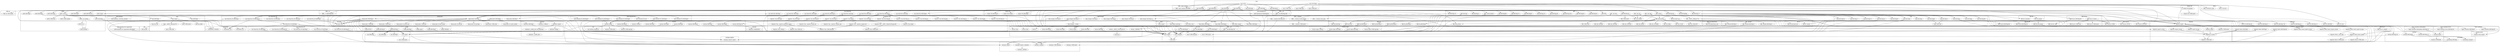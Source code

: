 digraph {
graph [overlap=false]
subgraph cluster_DBD___db {
	label="DBD::_::db";
	"DBD::_::db::BEGIN@1534";
}
subgraph cluster_JSON_Backend_PP {
	label="JSON::Backend::PP";
	"JSON::Backend::PP::BEGIN@403";
}
subgraph cluster_common_sense {
	label="common::sense";
	"common::sense::import";
}
subgraph cluster_Exporter_Tiny {
	label="Exporter::Tiny";
	"Exporter::Tiny::BEGIN@170";
	"Exporter::Tiny::BEGIN@253";
	"Exporter::Tiny::_exporter_expand_sub";
	"Exporter::Tiny::CORE:qr";
	"Exporter::Tiny::BEGIN@283";
	"Exporter::Tiny::BEGIN@5.1";
	"Exporter::Tiny::mkopt";
	"Exporter::Tiny::BEGIN@5";
	"Exporter::Tiny::BEGIN@4";
	"Exporter::Tiny::CORE:sort";
	"Exporter::Tiny::BEGIN@297";
	"Exporter::Tiny::_exporter_permitted_regexp";
	"Exporter::Tiny::BEGIN@189";
	"Exporter::Tiny::BEGIN@48";
	"Exporter::Tiny::BEGIN@143";
	"Exporter::Tiny::CORE:match";
	"Exporter::Tiny::import";
	"Exporter::Tiny::_exporter_install_sub";
	"Exporter::Tiny::BEGIN@206";
	"Exporter::Tiny::_exporter_validate_opts";
	"Exporter::Tiny::CORE:regcomp";
	"Exporter::Tiny::BEGIN@3";
	"Exporter::Tiny::__ANON__[Exporter/Tiny.pm:38]";
}
subgraph cluster_Exporter_Heavy {
	label="Exporter::Heavy";
	"Exporter::Heavy::CORE:match";
	"Exporter::Heavy::heavy_export";
	"Exporter::Heavy::heavy_export_ok_tags";
	"Exporter::Heavy::CORE:subst";
	"Exporter::Heavy::BEGIN@188";
	"Exporter::Heavy::_push_tags";
	"Exporter::Heavy::heavy_require_version";
	"Exporter::Heavy::BEGIN@3";
	"Exporter::Heavy::BEGIN@4";
	"Exporter::Heavy::heavy_export_to_level";
}
subgraph cluster_strict {
	label="strict";
	"strict::CORE:match";
	"strict::import";
	"strict::bits";
	"strict::CORE:regcomp";
	"strict::unimport";
}
subgraph cluster_Data_Dumper {
	label="Data::Dumper";
	"Data::Dumper::BEGIN@12";
	"Data::Dumper::BEGIN@22";
	"Data::Dumper::BEGIN@18";
	"Data::Dumper::BEGIN@731";
	"Data::Dumper::BEGIN@24";
	"Data::Dumper::BEGIN@272";
	"Data::Dumper::_vstring";
}
subgraph cluster_DBD_Pg_st {
	label="DBD::Pg::st";
	"DBD::Pg::st::_prepare";
}
subgraph cluster_Scalar_Util {
	label="Scalar::Util";
	"Scalar::Util::BEGIN@9";
	"Scalar::Util::weaken";
	"Scalar::Util::BEGIN@10";
}
subgraph cluster_JSON {
	label="JSON";
	"JSON::is_xs";
	"JSON::BEGIN@5";
	"JSON::BEGIN@319";
	"JSON::backend";
	"JSON::_load_xs";
	"JSON::CORE:close";
	"JSON::BEGIN@9";
	"JSON::BEGIN@6";
	"JSON::import";
	"JSON::CORE:readline";
	"JSON::BEGIN@2";
	"JSON::BEGIN@4";
	"JSON::_set_module";
}
subgraph cluster_version {
	label="version";
	"version::(\"\"";
	"version::(cmp";
	"version::BEGIN@4";
	"version::(bool";
	"version::BEGIN@7";
	"version::BEGIN@20";
	"version::import";
	"version::_VERSION";
	"version::qv";
	"version::BEGIN@5";
	"version::__ANON__[version.pm:52]";
}
subgraph cluster_Types_Serialiser_BooleanBase {
	label="Types::Serialiser::BooleanBase";
	"Types::Serialiser::BooleanBase::BEGIN@116";
}
subgraph cluster_Config {
	label="Config";
	"Config::BEGIN@47";
	"Config::FETCH";
	"Config::TIEHASH";
	"Config::BEGIN@11";
	"Config::BEGIN@10";
	"Config::BEGIN@9";
	"Config::import";
}
subgraph cluster_DBI_var {
	label="DBI::var";
	"DBI::var::TIESCALAR";
}
subgraph cluster_DBI {
	label="DBI";
	"DBI::SQL_DOUBLE";
	"DBI::_install_method";
	"DBI::SQL_BIGINT";
	"DBI::SQL_NUMERIC";
	"DBI::BEGIN@710";
	"DBI::BEGIN@857";
	"DBI::BEGIN@290";
	"DBI::BEGIN@177";
	"DBI::END";
	"DBI::disconnect_all";
	"DBI::BEGIN@1054";
	"DBI::BEGIN@181";
	"DBI::install_driver";
	"DBI::BEGIN@179";
	"DBI::BEGIN@178";
	"DBI::BEGIN@553";
	"DBI::_new_drh";
	"DBI::BEGIN@888";
	"DBI::SQL_REAL";
	"DBI::_new_dbh";
	"DBI::_new_handle";
	"DBI::SQL_FLOAT";
	"DBI::bootstrap";
	"DBI::SQL_SMALLINT";
	"DBI::_new_sth";
	"DBI::__ANON__[DBI.pm:751]";
	"DBI::BEGIN@823";
	"DBI::BEGIN@294";
	"DBI::CORE:subst";
	"DBI::connect";
	"DBI::BEGIN@13";
	"DBI::SQL_DECIMAL";
	"DBI::BEGIN@985";
	"DBI::SQL_INTEGER";
	"DBI::CORE:match";
	"DBI::setup_driver";
}
subgraph cluster_DBI_db {
	label="DBI::db";
	"DBI::db::prepare";
	"DBI::db::connected";
}
subgraph cluster_DBD___dr {
	label="DBD::_::dr";
	"DBD::_::dr::BEGIN@1469";
}
subgraph cluster_DynaLoader {
	label="DynaLoader";
	"DynaLoader::BEGIN@21";
	"DynaLoader::dl_find_symbol";
	"DynaLoader::dl_load_file";
	"DynaLoader::dl_load_flags";
	"DynaLoader::CORE:subst";
	"DynaLoader::dl_undef_symbols";
	"DynaLoader::bootstrap";
	"DynaLoader::BEGIN@92";
	"DynaLoader::CORE:ftfile";
	"DynaLoader::CORE:ftsize";
	"DynaLoader::BEGIN@17";
	"DynaLoader::dl_install_xsub";
	"DynaLoader::CORE:ftdir";
}
subgraph cluster_List_MoreUtils_PP {
	label="List::MoreUtils::PP";
	"List::MoreUtils::PP::BEGIN@5";
	"List::MoreUtils::PP::BEGIN@3";
	"List::MoreUtils::PP::BEGIN@4";
	"List::MoreUtils::PP::BEGIN@327";
	"List::MoreUtils::PP::BEGIN@334";
}
subgraph cluster_Carp {
	label="Carp";
	"Carp::BEGIN@568";
	"Carp::BEGIN@555";
	"Carp::BEGIN@575";
	"Carp::BEGIN@73";
	"Carp::_fetch_sub";
	"Carp::BEGIN@131";
	"Carp::BEGIN@3";
	"Carp::BEGIN@5";
	"Carp::BEGIN@49";
	"Carp::BEGIN@61";
	"Carp::BEGIN@4";
	"Carp::BEGIN@171";
	"Carp::BEGIN@6";
}
subgraph cluster_utf8 {
	label="utf8";
	"utf8::encode";
}
subgraph cluster_DBD_Pg_db {
	label="DBD::Pg::db";
	"DBD::Pg::db::prepare";
	"DBD::Pg::db::BEGIN@260";
	"DBD::Pg::db::BEGIN@258";
	"DBD::Pg::db::_login";
}
subgraph cluster_Getopt_Std {
	label="Getopt::Std";
	"Getopt::Std::getopts";
	"Getopt::Std::CORE:match";
}
subgraph cluster_warnings {
	label="warnings";
	"warnings::unimport";
	"warnings::CORE:match";
	"warnings::register_categories";
	"warnings::import";
	"warnings::_mkMask";
	"warnings::CORE:regcomp";
}
subgraph cluster_vars {
	label="vars";
	"vars::BEGIN@3";
	"vars::BEGIN@7";
	"vars::import";
	"vars::BEGIN@8";
	"vars::CORE:match";
}
subgraph cluster_bytes {
	label="bytes";
	"bytes::import";
}
subgraph cluster_DBD_Pg_DefaultValue {
	label="DBD::Pg::DefaultValue";
	"DBD::Pg::DefaultValue::new";
}
subgraph cluster_Types_Serialiser {
	label="Types::Serialiser";
	"Types::Serialiser::BEGIN@102";
	"Types::Serialiser::BEGIN@20";
}
subgraph cluster_warnings_register {
	label="warnings::register";
	"warnings::register::import";
}
subgraph cluster_JSON_Backend_XS {
	label="JSON::Backend::XS";
	"JSON::Backend::XS::BEGIN@18";
	"JSON::Backend::XS::BEGIN@11";
	"JSON::Backend::XS::init";
	"JSON::Backend::XS::BEGIN@9";
	"JSON::Backend::XS::BEGIN@42";
	"JSON::Backend::XS::BEGIN@29";
}
subgraph cluster_base {
	label="base";
	"base::CORE:match";
	"base::has_fields";
	"base::BEGIN@3";
	"base::CORE:subst";
	"base::import";
	"base::has_attr";
	"base::BEGIN@4";
	"base::__ANON__[base.pm:70]";
}
subgraph cluster_DBD__mem_common {
	label="DBD::_mem::common";
	"DBD::_mem::common::DESTROY";
}
subgraph cluster_JSON_XS {
	label="JSON::XS";
	"JSON::XS::BEGIN@112";
	"JSON::XS::DESTROY";
	"JSON::XS::BEGIN@1736";
	"JSON::XS::BEGIN@111";
	"JSON::XS::BEGIN@114";
	"JSON::XS::BEGIN@104";
	"JSON::XS::new";
}
subgraph cluster_DBI_common {
	label="DBI::common";
	"DBI::common::DESTROY";
	"DBI::common::STORE";
	"DBI::common::FETCH";
}
subgraph cluster_DBD_Pg {
	label="DBD::Pg";
	"DBD::Pg::BEGIN@23";
	"DBD::Pg::BEGIN@21";
	"DBD::Pg::driver";
	"DBD::Pg::bootstrap";
	"DBD::Pg::BEGIN@22";
	"DBD::Pg::BEGIN@19";
	"DBD::Pg::BEGIN@24";
}
subgraph cluster_overload {
	label="overload";
	"overload::BEGIN@114";
	"overload::import";
	"overload::OVERLOAD";
	"overload::BEGIN@83";
	"overload::BEGIN@144";
}
subgraph cluster_XSLoader {
	label="XSLoader";
	"XSLoader::load";
}
subgraph cluster_List_Util {
	label="List::Util";
	"List::Util::BEGIN@31";
	"List::Util::BEGIN@9";
	"List::Util::BEGIN@10";
}
subgraph cluster_DBD___st {
	label="DBD::_::st";
	"DBD::_::st::BEGIN@1856";
}
subgraph cluster_DBI_st {
	label="DBI::st";
	"DBI::st::execute";
	"DBI::st::fetchrow_array";
}
subgraph cluster_DBI_dr {
	label="DBI::dr";
	"DBI::dr::connect";
	"DBI::dr::disconnect_all";
}
subgraph cluster_overloading {
	label="overloading";
	"overloading::BEGIN@2";
	"overloading::unimport";
}
subgraph cluster_JSON_Boolean {
	label="JSON::Boolean";
	"JSON::Boolean::_overrride_overload";
}
subgraph cluster_version_regex {
	label="version::regex";
	"version::regex::BEGIN@3";
	"version::regex::CORE:qr";
	"version::regex::CORE:regcomp";
	"version::regex::BEGIN@5";
}
subgraph cluster_main {
	label="main";
	"main::BEGIN@6";
	"main::BEGIN@7";
	"main::BEGIN@9";
	"main::CORE:open";
	"main::CORE:print";
	"main::BEGIN@5";
	"main::NULL";
	"main::CORE:close";
	"main::RUNTIME";
	"main::BEGIN@8";
	"main::BEGIN@11";
	"main::BEGIN@10";
}
subgraph cluster_DBI__firesafe {
	label="DBI::_firesafe";
	"DBI::_firesafe::BEGIN@13";
	"DBI::_firesafe::BEGIN@14";
	"DBI::_firesafe::BEGIN@12";
}
subgraph cluster_Exporter {
	label="Exporter";
	"Exporter::export_to_level";
	"Exporter::require_version";
	"Exporter::export";
	"Exporter::as_heavy";
	"Exporter::CORE:match";
	"Exporter::import";
	"Exporter::export_ok_tags";
	"Exporter::CORE:subst";
}
subgraph cluster_Internals {
	label="Internals";
	"Internals::SvREADONLY";
}
subgraph cluster_List_MoreUtils_XS {
	label="List::MoreUtils::XS";
	"List::MoreUtils::XS::BEGIN@1";
	"List::MoreUtils::XS::BEGIN@10";
	"List::MoreUtils::XS::BEGIN@5";
	"List::MoreUtils::XS::BEGIN@3";
	"List::MoreUtils::XS::BEGIN@4";
	"List::MoreUtils::XS::BEGIN@7";
}
subgraph cluster_DBD___common {
	label="DBD::_::common";
	"DBD::_::common::install_method";
	"DBD::_::common::CORE:match";
	"DBD::_::common::trace_msg";
	"DBD::_::common::BEGIN@1369";
}
subgraph cluster_mro {
	label="mro";
	"mro::method_changed_in";
}
subgraph cluster_DBD_Pg_dr {
	label="DBD::Pg::dr";
	"DBD::Pg::dr::CORE:subst";
	"DBD::Pg::dr::CORE:match";
	"DBD::Pg::dr::connect";
	"DBD::Pg::dr::BEGIN@180";
}
subgraph cluster_List_MoreUtils {
	label="List::MoreUtils";
	"List::MoreUtils::BEGIN@7";
	"List::MoreUtils::BEGIN@4";
	"List::MoreUtils::BEGIN@13";
	"List::MoreUtils::BEGIN@5";
	"List::MoreUtils::BEGIN@3";
	"List::MoreUtils::bootstrap";
	"List::MoreUtils::BEGIN@93";
	"List::MoreUtils::BEGIN@12";
	"List::MoreUtils::BEGIN@8";
}
subgraph cluster_attributes {
	label="attributes";
	"attributes::BEGIN@9";
	"attributes::import";
	"attributes::_modify_attrs";
	"attributes::_modify_attrs_and_deprecate";
	"attributes::reftype";
	"attributes::CORE:qr";
}
subgraph cluster_UNIVERSAL {
	label="UNIVERSAL";
	"UNIVERSAL::VERSION";
	"UNIVERSAL::isa";
	"UNIVERSAL::can";
}
subgraph cluster_Time_HiRes {
	label="Time::HiRes";
	"Time::HiRes::import";
	"Time::HiRes::BEGIN@43";
	"Time::HiRes::time";
	"Time::HiRes::BEGIN@4";
	"Time::HiRes::bootstrap";
	"Time::HiRes::BEGIN@3";
}
subgraph cluster_JSON_Backend_XS_Supportable {
	label="JSON::Backend::XS::Supportable";
	"JSON::Backend::XS::Supportable::BEGIN@99";
}
subgraph cluster_constant {
	label="constant";
	"constant::CORE:qr";
	"constant::BEGIN@24";
	"constant::BEGIN@64";
	"constant::BEGIN@126";
	"constant::BEGIN@39";
	"constant::CORE:match";
	"constant::import";
	"constant::BEGIN@3";
	"constant::BEGIN@4";
	"constant::BEGIN@6";
	"constant::CORE:regcomp";
	"constant::BEGIN@2";
}
subgraph cluster_Types_Serialiser_Error {
	label="Types::Serialiser::Error";
	"Types::Serialiser::Error::BEGIN@145";
}
"main::BEGIN@9" -> "Time::HiRes::BEGIN@3";
"List::MoreUtils::BEGIN@12" -> "Exporter::Tiny::BEGIN@3";
"DBD::Pg::BEGIN@19" -> "version::BEGIN@5";
"main::BEGIN@5" -> "DBD::_::st::BEGIN@1856";
"DBI::install_driver" -> "DBD::Pg::dr::BEGIN@180";
"DBI::install_driver" -> "DBI::CORE:subst";
"DBI::connect" -> "DBI::CORE:subst";
"Exporter::Tiny::_exporter_expand_sub" -> "UNIVERSAL::can";
"attributes::import" -> "UNIVERSAL::can";
"main::BEGIN@11" -> "UNIVERSAL::can";
"List::MoreUtils::XS::BEGIN@10" -> "UNIVERSAL::can";
"Config::BEGIN@11" -> "vars::BEGIN@8";
"List::MoreUtils::BEGIN@13" -> "List::MoreUtils::XS::BEGIN@10";
"DynaLoader::BEGIN@21" -> "Config::BEGIN@10";
"main::BEGIN@7" -> "Data::Dumper::BEGIN@272";
"DBD::Pg::BEGIN@19" -> "version::regex::CORE:qr";
"main::BEGIN@8" -> "JSON::BEGIN@4";
"DBD::Pg::driver" -> "DBI::_new_drh";
"Exporter::import" -> "Exporter::CORE:match";
"base::__ANON__[base.pm:70]" -> "base::CORE:subst";
"strict::import" -> "strict::bits";
"strict::unimport" -> "strict::bits";
"Data::Dumper::BEGIN@272" -> "constant::BEGIN@3";
"DBI::install_driver" -> "DBI::SQL_FLOAT";
"main::BEGIN@5" -> "DBI::BEGIN@179";
"List::MoreUtils::BEGIN@12" -> "Exporter::Tiny::BEGIN@206";
"main::BEGIN@5" -> "DBI::BEGIN@181";
"DynaLoader::BEGIN@21" -> "version::(cmp";
"Carp::BEGIN@4" -> "strict::CORE:regcomp";
"List::MoreUtils::XS::BEGIN@1" -> "List::MoreUtils::PP::BEGIN@327";
"List::MoreUtils::BEGIN@12" -> "Exporter::Tiny::BEGIN@143";
"main::RUNTIME" -> "DBI::st::execute";
"DBD::Pg::BEGIN@24" -> "vars::import";
"version::BEGIN@7" -> "vars::import";
"version::regex::BEGIN@5" -> "vars::import";
"Config::BEGIN@11" -> "vars::import";
"constant::BEGIN@6" -> "vars::import";
"List::MoreUtils::XS::BEGIN@7" -> "vars::import";
"List::MoreUtils::PP::BEGIN@327" -> "vars::import";
"base::BEGIN@4" -> "vars::import";
"Exporter::Heavy::heavy_export_ok_tags" -> "Exporter::Heavy::_push_tags";
"Exporter::Tiny::import" -> "Exporter::Tiny::mkopt";
"main::RUNTIME" -> "DBI::END";
"main::BEGIN@5" -> "DBI::BEGIN@177";
"JSON::BEGIN@2" -> "JSON::XS::BEGIN@114";
"main::BEGIN@7" -> "Data::Dumper::BEGIN@18";
"Data::Dumper::BEGIN@272" -> "constant::BEGIN@2";
"main::BEGIN@7" -> "Data::Dumper::BEGIN@731";
"main::BEGIN@11" -> "List::MoreUtils::BEGIN@8";
"DBD::_::common::install_method" -> "DBI::_install_method";
"main::BEGIN@5" -> "DBI::_install_method";
"JSON::_load_xs" -> "JSON::CORE:readline";
"main::BEGIN@5" -> "DBD::_::common::BEGIN@1369";
"Exporter::Heavy::heavy_require_version" -> "version::_VERSION";
"DBI::BEGIN@177" -> "Carp::BEGIN@61";
"DBI::install_driver" -> "DBI::SQL_DECIMAL";
"Data::Dumper::BEGIN@731" -> "bytes::import";
"constant::import" -> "constant::CORE:match";
"JSON::BEGIN@2" -> "JSON::XS::BEGIN@104";
"DBI::BEGIN@177" -> "Carp::BEGIN@5";
"Exporter::Heavy::heavy_export_to_level" -> "Exporter::export";
"Exporter::import" -> "Exporter::export";
"main::BEGIN@5" -> "DBI::BEGIN@553";
"constant::import" -> "constant::CORE:regcomp";
"attributes::_modify_attrs_and_deprecate" -> "attributes::_modify_attrs";
"DBD::Pg::db::prepare" -> "DBI::_new_sth";
"DynaLoader::bootstrap" -> "DBD::Pg::bootstrap";
"Exporter::as_heavy" -> "Exporter::Heavy::BEGIN@4";
"main::BEGIN@9" -> "Time::HiRes::BEGIN@43";
"main::BEGIN@7" -> "overload::BEGIN@144";
"DBI::install_driver" -> "DBD::Pg::BEGIN@23";
"DynaLoader::bootstrap" -> "DynaLoader::CORE:ftdir";
"main::RUNTIME" -> "main::CORE:close";
"JSON::BEGIN@2" -> "JSON::XS::BEGIN@112";
"Exporter::as_heavy" -> "Exporter::Heavy::BEGIN@188";
"main::BEGIN@5" -> "DBI::BEGIN@1054";
"List::MoreUtils::BEGIN@13" -> "List::MoreUtils::XS::BEGIN@5";
"List::MoreUtils::BEGIN@12" -> "Exporter::Tiny::BEGIN@48";
"DynaLoader::BEGIN@21" -> "Config::BEGIN@47";
"main::RUNTIME" -> "JSON::XS::new";
"DBI::BEGIN@178" -> "DynaLoader::BEGIN@21";
"DBI::BEGIN@177" -> "Carp::BEGIN@6";
"DBD::Pg::dr::connect" -> "DBD::Pg::dr::CORE:match";
"DBI::install_driver" -> "DBD::Pg::db::BEGIN@258";
"Data::Dumper::BEGIN@272" -> "Data::Dumper::_vstring";
"JSON::_set_module" -> "JSON::is_xs";
"main::BEGIN@7" -> "overload::BEGIN@114";
"JSON::XS::BEGIN@114" -> "Types::Serialiser::BooleanBase::BEGIN@116";
"Exporter::Tiny::import" -> "Exporter::Tiny::_exporter_expand_sub";
"warnings::register_categories" -> "warnings::_mkMask";
"DBI::install_driver" -> "DBI::SQL_BIGINT";
"main::RUNTIME" -> "main::CORE:print";
"attributes::import" -> "attributes::_modify_attrs_and_deprecate";
"JSON::_load_xs" -> "JSON::BEGIN@2";
"DBI::BEGIN@177" -> "Carp::BEGIN@49";
"DBI::install_driver" -> "Exporter::require_version";
"JSON::_load_xs" -> "JSON::Backend::XS::init";
"DBI::BEGIN@177" -> "Carp::BEGIN@3";
"main::BEGIN@5" -> "DBD::_::db::BEGIN@1534";
"Exporter::Tiny::_exporter_permitted_regexp" -> "Exporter::Tiny::CORE:sort";
"main::NULL" -> "DBD::_mem::common::DESTROY";
"main::RUNTIME" -> "DBD::_mem::common::DESTROY";
"List::MoreUtils::BEGIN@12" -> "Exporter::Tiny::BEGIN@297";
"main::BEGIN@5" -> "Scalar::Util::BEGIN@9";
"overload::BEGIN@144" -> "warnings::register::import";
"vars::BEGIN@7" -> "warnings::register::import";
"constant::BEGIN@4" -> "warnings::register::import";
"DBI::install_driver" -> "DBD::Pg::BEGIN@21";
"JSON::XS::BEGIN@104" -> "common::sense::import";
"Types::Serialiser::BEGIN@20" -> "common::sense::import";
"List::MoreUtils::BEGIN@12" -> "Exporter::Tiny::BEGIN@253";
"DynaLoader::bootstrap" -> "DBI::bootstrap";
"main::BEGIN@8" -> "JSON::BEGIN@9";
"Data::Dumper::BEGIN@272" -> "constant::BEGIN@39";
"DBD::Pg::BEGIN@19" -> "version::BEGIN@20";
"List::MoreUtils::XS::BEGIN@10" -> "List::MoreUtils::XS::BEGIN@1";
"DBI::BEGIN@177" -> "Carp::BEGIN@131";
"DBI::END" -> "DBD::_::common::trace_msg";
"DBI::dr::connect" -> "DBD::Pg::dr::connect";
"Exporter::as_heavy" -> "Exporter::CORE:subst";
"Exporter::import" -> "Exporter::CORE:subst";
"main::RUNTIME" -> "Getopt::Std::getopts";
"Types::Serialiser::Error::BEGIN@145" -> "overload::import";
"Types::Serialiser::BooleanBase::BEGIN@116" -> "overload::import";
"main::BEGIN@5" -> "List::Util::BEGIN@31";
"DBD::Pg::BEGIN@19" -> "version::import";
"overload::BEGIN@83" -> "overloading::BEGIN@2";
"JSON::BEGIN@6" -> "base::import";
"JSON::_load_xs" -> "JSON::_set_module";
"DBD::Pg::BEGIN@19" -> "version::BEGIN@7";
"Getopt::Std::getopts" -> "Getopt::Std::CORE:match";
"DynaLoader::bootstrap" -> "DynaLoader::dl_install_xsub";
"Carp::BEGIN@5" -> "warnings::import";
"overloading::BEGIN@2" -> "warnings::import";
"Scalar::Util::BEGIN@10" -> "warnings::import";
"List::MoreUtils::BEGIN@5" -> "warnings::import";
"List::MoreUtils::XS::BEGIN@5" -> "warnings::import";
"Exporter::Tiny::BEGIN@5" -> "warnings::import";
"DBI::_firesafe::BEGIN@13" -> "warnings::import";
"Config::BEGIN@10" -> "warnings::import";
"List::MoreUtils::PP::BEGIN@5" -> "warnings::import";
"List::Util::BEGIN@10" -> "warnings::import";
"Exporter::Tiny::import" -> "Exporter::Tiny::__ANON__[Exporter/Tiny.pm:38]";
"DynaLoader::bootstrap" -> "DynaLoader::CORE:ftfile";
"main::BEGIN@11" -> "Exporter::Tiny::import";
"DBI::install_driver" -> "DBI::setup_driver";
"main::BEGIN@5" -> "DBI::setup_driver";
"JSON::_set_module" -> "JSON::backend";
"JSON::is_xs" -> "JSON::backend";
"DBI::install_driver" -> "DBD::Pg::BEGIN@19";
"main::RUNTIME" -> "main::CORE:open";
"DynaLoader::bootstrap" -> "DynaLoader::CORE:ftsize";
"main::BEGIN@5" -> "Scalar::Util::weaken";
"JSON::_load_xs" -> "JSON::Backend::XS::Supportable::BEGIN@99";
"DBI::BEGIN@177" -> "Carp::BEGIN@73";
"main::BEGIN@5" -> "DBI::BEGIN@294";
"main::BEGIN@5" -> "List::Util::BEGIN@10";
"DBI::install_driver" -> "DBD::Pg::DefaultValue::new";
"constant::import" -> "Internals::SvREADONLY";
"constant::BEGIN@24" -> "Internals::SvREADONLY";
"DBI::_new_dbh" -> "DBI::_new_handle";
"DBI::_new_sth" -> "DBI::_new_handle";
"DBI::_new_drh" -> "DBI::_new_handle";
"List::MoreUtils::BEGIN@13" -> "List::MoreUtils::XS::BEGIN@3";
"JSON::_load_xs" -> "JSON::Backend::XS::BEGIN@9";
"main::BEGIN@11" -> "List::MoreUtils::BEGIN@12";
"DBD::Pg::driver" -> "version::(\"\"";
"DynaLoader::bootstrap" -> "DynaLoader::dl_undef_symbols";
"main::BEGIN@8" -> "JSON::BEGIN@319";
"DBI::BEGIN@177" -> "Carp::BEGIN@555";
"List::MoreUtils::XS::BEGIN@1" -> "List::MoreUtils::PP::BEGIN@334";
"Exporter::Tiny::BEGIN@283" -> "warnings::unimport";
"Exporter::Heavy::BEGIN@188" -> "warnings::unimport";
"Carp::BEGIN@568" -> "warnings::unimport";
"Exporter::Tiny::BEGIN@5.1" -> "warnings::unimport";
"Carp::BEGIN@6" -> "warnings::unimport";
"List::MoreUtils::BEGIN@12" -> "Exporter::Tiny::BEGIN@4";
"base::import" -> "base::CORE:match";
"List::MoreUtils::XS::BEGIN@10" -> "List::MoreUtils::BEGIN@7";
"overload::import" -> "overload::OVERLOAD";
"Carp::BEGIN@5" -> "warnings::CORE:match";
"main::BEGIN@7" -> "Data::Dumper::BEGIN@24";
"DBI::install_driver" -> "DynaLoader::bootstrap";
"main::BEGIN@9" -> "DynaLoader::bootstrap";
"List::MoreUtils::XS::BEGIN@10" -> "DynaLoader::bootstrap";
"DBI::BEGIN@181" -> "DynaLoader::bootstrap";
"main::BEGIN@11" -> "List::MoreUtils::BEGIN@93";
"Exporter::as_heavy" -> "Exporter::Heavy::BEGIN@3";
"JSON::XS::BEGIN@114" -> "Types::Serialiser::Error::BEGIN@145";
"DynaLoader::BEGIN@21" -> "Config::BEGIN@11";
"DBD::Pg::BEGIN@19" -> "version::BEGIN@4";
"Data::Dumper::BEGIN@272" -> "constant::BEGIN@64";
"main::BEGIN@5" -> "DBI::BEGIN@13";
"main::RUNTIME" -> "DBI::connect";
"Carp::BEGIN@4" -> "strict::CORE:match";
"DBI::install_driver" -> "DBI::SQL_INTEGER";
"DBI::install_driver" -> "DBI::_firesafe::BEGIN@14";
"main::BEGIN@8" -> "JSON::_load_xs";
"DynaLoader::BEGIN@21" -> "version::(bool";
"DBI::install_driver" -> "DBI::SQL_REAL";
"JSON::BEGIN@2" -> "JSON::XS::BEGIN@1736";
"base::__ANON__[base.pm:70]" -> "utf8::encode";
"DBI::install_driver" -> "version::__ANON__[version.pm:52]";
"DynaLoader::BEGIN@21" -> "Config::BEGIN@9";
"main::NULL" -> "main::BEGIN@8";
"DBI::connect" -> "DBI::__ANON__[DBI.pm:751]";
"main::BEGIN@5" -> "DBI::BEGIN@823";
"main::NULL" -> "main::BEGIN@6";
"Data::Dumper::BEGIN@22" -> "Exporter::import";
"main::BEGIN@7" -> "Exporter::import";
"Getopt::Std::getopts" -> "Exporter::import";
"JSON::XS::BEGIN@111" -> "Exporter::import";
"DBD::Pg::db::BEGIN@258" -> "Exporter::import";
"main::BEGIN@5" -> "Exporter::import";
"main::BEGIN@10" -> "Exporter::import";
"DBI::__ANON__[DBI.pm:751]" -> "DBI::dr::connect";
"JSON::BEGIN@6" -> "base::BEGIN@4";
"DBI::connect" -> "DBI::install_driver";
"DBI::install_driver" -> "DBD::Pg::driver";
"Exporter::Heavy::heavy_export" -> "Exporter::Heavy::CORE:subst";
"main::BEGIN@7" -> "overload::BEGIN@83";
"DBD::Pg::dr::connect" -> "DBD::Pg::db::_login";
"List::MoreUtils::BEGIN@13" -> "List::MoreUtils::XS::BEGIN@7";
"DBD::_::common::install_method" -> "DBD::_::common::CORE:match";
"Exporter::Tiny::__ANON__[Exporter/Tiny.pm:38]" -> "Exporter::Tiny::CORE:match";
"Exporter::Tiny::_exporter_expand_sub" -> "Exporter::Tiny::CORE:match";
"main::BEGIN@5" -> "DBI::BEGIN@178";
"main::NULL" -> "main::BEGIN@9";
"DBI::disconnect_all" -> "DBI::dr::disconnect_all";
"JSON::BEGIN@2" -> "JSON::XS::BEGIN@111";
"main::BEGIN@11" -> "List::MoreUtils::BEGIN@13";
"base::import" -> "base::has_attr";
"DBD::Pg::db::prepare" -> "DBD::Pg::st::_prepare";
"main::BEGIN@8" -> "JSON::BEGIN@5";
"main::RUNTIME" -> "DBI::common::DESTROY";
"main::NULL" -> "DBI::common::DESTROY";
"DBD::Pg::BEGIN@19" -> "version::regex::BEGIN@5";
"main::BEGIN@5" -> "DBI::BEGIN@857";
"main::RUNTIME" -> "DBI::st::fetchrow_array";
"main::BEGIN@5" -> "DBI::BEGIN@710";
"DBI::install_driver" -> "DBI::SQL_NUMERIC";
"DBD::Pg::driver" -> "DBD::_::common::install_method";
"Exporter::Heavy::heavy_export" -> "Exporter::Heavy::CORE:match";
"Exporter::Tiny::_exporter_permitted_regexp" -> "Exporter::Tiny::CORE:regcomp";
"Exporter::Tiny::_exporter_expand_sub" -> "Exporter::Tiny::CORE:regcomp";
"main::BEGIN@5" -> "Scalar::Util::BEGIN@10";
"main::BEGIN@11" -> "List::MoreUtils::BEGIN@5";
"Exporter::Tiny::import" -> "Exporter::Tiny::_exporter_install_sub";
"List::MoreUtils::XS::BEGIN@1" -> "List::MoreUtils::PP::BEGIN@5";
"Carp::BEGIN@73" -> "Carp::_fetch_sub";
"Carp::BEGIN@61" -> "Carp::_fetch_sub";
"overload::BEGIN@83" -> "overloading::unimport";
"overload::BEGIN@114" -> "overloading::unimport";
"DBI::BEGIN@181" -> "DBI::CORE:match";
"DBI::db::prepare" -> "DBD::Pg::db::prepare";
"DynaLoader::bootstrap" -> "List::MoreUtils::bootstrap";
"DynaLoader::bootstrap" -> "DynaLoader::dl_load_flags";
"main::BEGIN@5" -> "UNIVERSAL::VERSION";
"JSON::_set_module" -> "UNIVERSAL::VERSION";
"JSON::BEGIN@2" -> "UNIVERSAL::VERSION";
"DynaLoader::BEGIN@21" -> "Config::import";
"base::import" -> "base::__ANON__[base.pm:70]";
"main::BEGIN@11" -> "List::MoreUtils::BEGIN@3";
"List::MoreUtils::BEGIN@12" -> "Exporter::Tiny::BEGIN@283";
"main::NULL" -> "main::BEGIN@11";
"main::BEGIN@5" -> "List::Util::BEGIN@9";
"main::BEGIN@11" -> "List::MoreUtils::BEGIN@4";
"DBI::BEGIN@177" -> "Carp::BEGIN@171";
"DynaLoader::BEGIN@92" -> "attributes::BEGIN@9";
"main::BEGIN@7" -> "Data::Dumper::BEGIN@22";
"main::BEGIN@7" -> "Data::Dumper::BEGIN@12";
"DBD::Pg::BEGIN@19" -> "version::regex::BEGIN@3";
"DBI::BEGIN@181" -> "Exporter::Heavy::heavy_export_ok_tags";
"DBI::install_driver" -> "Exporter::Heavy::heavy_export_ok_tags";
"Config::BEGIN@11" -> "vars::BEGIN@3";
"DBI::END" -> "DBI::disconnect_all";
"main::BEGIN@5" -> "DBD::_::dr::BEGIN@1469";
"DBD::Pg::BEGIN@19" -> "version::regex::CORE:regcomp";
"main::NULL" -> "main::BEGIN@5";
"DBI::install_driver" -> "Exporter::export_ok_tags";
"DBI::BEGIN@181" -> "Exporter::export_ok_tags";
"JSON::Backend::XS::BEGIN@11" -> "constant::import";
"JSON::Backend::XS::BEGIN@9" -> "constant::import";
"Data::Dumper::BEGIN@272" -> "constant::import";
"JSON::Backend::XS::BEGIN@18" -> "constant::import";
"Data::Dumper::BEGIN@272" -> "constant::CORE:qr";
"Time::HiRes::import" -> "Exporter::Heavy::heavy_export_to_level";
"JSON::import" -> "Exporter::Heavy::heavy_export_to_level";
"List::MoreUtils::XS::BEGIN@1" -> "List::MoreUtils::PP::BEGIN@4";
"DBI::install_driver" -> "DBI::_firesafe::BEGIN@13";
"Carp::BEGIN@5" -> "warnings::CORE:regcomp";
"main::BEGIN@8" -> "JSON::import";
"Data::Dumper::BEGIN@272" -> "constant::BEGIN@24";
"DBI::BEGIN@178" -> "DynaLoader::BEGIN@17";
"main::BEGIN@5" -> "DBI::var::TIESCALAR";
"DBD::Pg::dr::connect" -> "DBD::Pg::dr::CORE:subst";
"Scalar::Util::BEGIN@9" -> "strict::import";
"Time::HiRes::BEGIN@4" -> "strict::import";
"Config::BEGIN@9" -> "strict::import";
"Carp::BEGIN@4" -> "strict::import";
"JSON::BEGIN@4" -> "strict::import";
"main::BEGIN@6" -> "strict::import";
"List::Util::BEGIN@9" -> "strict::import";
"Exporter::Heavy::BEGIN@3" -> "strict::import";
"List::MoreUtils::XS::BEGIN@4" -> "strict::import";
"DBI::BEGIN@294" -> "strict::import";
"constant::BEGIN@3" -> "strict::import";
"version::regex::BEGIN@3" -> "strict::import";
"List::MoreUtils::BEGIN@4" -> "strict::import";
"List::MoreUtils::PP::BEGIN@4" -> "strict::import";
"attributes::BEGIN@9" -> "strict::import";
"DBD::_::dr::BEGIN@1469" -> "strict::import";
"DBD::_::common::BEGIN@1369" -> "strict::import";
"DBD::_::st::BEGIN@1856" -> "strict::import";
"version::BEGIN@5" -> "strict::import";
"DBD::Pg::dr::BEGIN@180" -> "strict::import";
"DBI::_firesafe::BEGIN@12" -> "strict::import";
"vars::BEGIN@8" -> "strict::import";
"base::BEGIN@3" -> "strict::import";
"Exporter::Tiny::BEGIN@4" -> "strict::import";
"DBD::_::db::BEGIN@1534" -> "strict::import";
"DBD::Pg::db::BEGIN@260" -> "strict::import";
"main::BEGIN@5" -> "DBI::BEGIN@985";
"Data::Dumper::BEGIN@272" -> "constant::BEGIN@6";
"DBD::Pg::dr::connect" -> "DBI::_new_dbh";
"JSON::_load_xs" -> "JSON::Backend::XS::BEGIN@29";
"main::BEGIN@5" -> "DBI::BEGIN@888";
"main::RUNTIME" -> "DBI::db::prepare";
"DBD::Pg::dr::connect" -> "DBI::common::FETCH";
"main::BEGIN@9" -> "Time::HiRes::import";
"DBI::BEGIN@177" -> "Carp::BEGIN@575";
"JSON::_load_xs" -> "JSON::Backend::XS::BEGIN@18";
"DynaLoader::bootstrap" -> "DynaLoader::dl_load_file";
"JSON::_load_xs" -> "JSON::CORE:close";
"main::BEGIN@8" -> "JSON::BEGIN@6";
"Data::Dumper::BEGIN@272" -> "constant::BEGIN@126";
"JSON::Backend::XS::BEGIN@29" -> "strict::unimport";
"DBI::BEGIN@888" -> "strict::unimport";
"DBI::BEGIN@553" -> "strict::unimport";
"JSON::Backend::XS::Supportable::BEGIN@99" -> "strict::unimport";
"DBI::BEGIN@823" -> "strict::unimport";
"Carp::BEGIN@575" -> "strict::unimport";
"Exporter::Tiny::BEGIN@170" -> "strict::unimport";
"Exporter::Tiny::BEGIN@253" -> "strict::unimport";
"Exporter::Heavy::BEGIN@4" -> "strict::unimport";
"constant::BEGIN@39" -> "strict::unimport";
"Time::HiRes::BEGIN@43" -> "strict::unimport";
"constant::BEGIN@64" -> "strict::unimport";
"DBI::BEGIN@985" -> "strict::unimport";
"JSON::Backend::XS::BEGIN@42" -> "strict::unimport";
"Exporter::Tiny::BEGIN@297" -> "strict::unimport";
"JSON::Backend::PP::BEGIN@403" -> "strict::unimport";
"List::Util::BEGIN@31" -> "strict::unimport";
"List::MoreUtils::BEGIN@93" -> "strict::unimport";
"DBI::BEGIN@290" -> "strict::unimport";
"DBI::BEGIN@710" -> "strict::unimport";
"DBI::BEGIN@857" -> "strict::unimport";
"constant::BEGIN@126" -> "strict::unimport";
"version::BEGIN@20" -> "strict::unimport";
"Exporter::Tiny::BEGIN@206" -> "strict::unimport";
"DBI::BEGIN@1054" -> "strict::unimport";
"Carp::BEGIN@131" -> "strict::unimport";
"Exporter::Tiny::BEGIN@143" -> "strict::unimport";
"JSON::BEGIN@319" -> "strict::unimport";
"Carp::BEGIN@555" -> "strict::unimport";
"List::MoreUtils::PP::BEGIN@334" -> "strict::unimport";
"Config::BEGIN@47" -> "strict::unimport";
"Exporter::Tiny::BEGIN@189" -> "strict::unimport";
"Exporter::Tiny::BEGIN@48" -> "strict::unimport";
"DynaLoader::BEGIN@21" -> "Config::TIEHASH";
"JSON::XS::BEGIN@114" -> "Types::Serialiser::BEGIN@20";
"DBI::install_driver" -> "Exporter::Heavy::heavy_require_version";
"JSON::BEGIN@6" -> "base::BEGIN@3";
"DynaLoader::bootstrap" -> "DynaLoader::CORE:subst";
"List::MoreUtils::BEGIN@12" -> "Exporter::Tiny::BEGIN@189";
"DBI::install_driver" -> "DBD::Pg::db::BEGIN@260";
"attributes::import" -> "attributes::reftype";
"List::MoreUtils::BEGIN@12" -> "Exporter::Tiny::BEGIN@5";
"DynaLoader::bootstrap" -> "Time::HiRes::bootstrap";
"main::RUNTIME" -> "Time::HiRes::time";
"XSLoader::load" -> "DynaLoader::BEGIN@92";
"JSON::_load_xs" -> "JSON::Boolean::_overrride_overload";
"DBI::install_driver" -> "DBI::SQL_DOUBLE";
"Exporter::Tiny::_exporter_permitted_regexp" -> "Exporter::Tiny::CORE:qr";
"main::NULL" -> "main::BEGIN@7";
"List::MoreUtils::BEGIN@13" -> "List::MoreUtils::XS::BEGIN@4";
"constant::import" -> "mro::method_changed_in";
"DBI::install_driver" -> "DBD::Pg::BEGIN@24";
"List::MoreUtils::XS::BEGIN@1" -> "List::MoreUtils::PP::BEGIN@3";
"Exporter::Tiny::import" -> "Exporter::Tiny::_exporter_validate_opts";
"JSON::XS::BEGIN@114" -> "Types::Serialiser::BEGIN@102";
"warnings::register::import" -> "warnings::register_categories";
"Data::Dumper::BEGIN@272" -> "constant::BEGIN@4";
"JSON::_load_xs" -> "JSON::Backend::XS::BEGIN@42";
"DynaLoader::bootstrap" -> "DynaLoader::dl_find_symbol";
"DBI::BEGIN@177" -> "Carp::BEGIN@568";
"Exporter::Tiny::import" -> "Exporter::Tiny::_exporter_permitted_regexp";
"DBI::connect" -> "DBI::common::STORE";
"DBD::Pg::dr::connect" -> "DBI::common::STORE";
"DBI::__ANON__[DBI.pm:751]" -> "DBI::common::STORE";
"JSON::BEGIN@2" -> "XSLoader::load";
"DynaLoader::BEGIN@92" -> "XSLoader::load";
"List::MoreUtils::XS::BEGIN@10" -> "XSLoader::load";
"Data::Dumper::BEGIN@24" -> "XSLoader::load";
"main::BEGIN@5" -> "XSLoader::load";
"base::import" -> "base::has_fields";
"List::MoreUtils::BEGIN@12" -> "Exporter::Tiny::BEGIN@170";
"DBI::install_driver" -> "DBD::Pg::BEGIN@22";
"DBI::install_driver" -> "DBI::SQL_SMALLINT";
"Time::HiRes::import" -> "Exporter::export_to_level";
"JSON::import" -> "Exporter::export_to_level";
"Exporter::import" -> "Exporter::Heavy::heavy_export";
"Exporter::Heavy::heavy_export_to_level" -> "Exporter::Heavy::heavy_export";
"DBI::__ANON__[DBI.pm:751]" -> "DBI::db::connected";
"main::NULL" -> "main::BEGIN@10";
"DBI::install_driver" -> "DBI::_firesafe::BEGIN@12";
"Exporter::export" -> "Exporter::as_heavy";
"Exporter::require_version" -> "Exporter::as_heavy";
"Exporter::export_ok_tags" -> "Exporter::as_heavy";
"Exporter::export_to_level" -> "Exporter::as_heavy";
"DynaLoader::BEGIN@92" -> "attributes::import";
"DBI::BEGIN@178" -> "Config::FETCH";
"main::BEGIN@8" -> "JSON::Backend::PP::BEGIN@403";
"main::BEGIN@9" -> "Time::HiRes::BEGIN@4";
"main::NULL" -> "JSON::XS::DESTROY";
"vars::import" -> "vars::CORE:match";
"Config::BEGIN@11" -> "vars::BEGIN@7";
"List::MoreUtils::BEGIN@12" -> "Exporter::Tiny::BEGIN@5.1";
"DBI::BEGIN@177" -> "Carp::BEGIN@4";
"version::__ANON__[version.pm:52]" -> "version::qv";
"main::BEGIN@5" -> "DBI::BEGIN@290";
"base::import" -> "UNIVERSAL::isa";
"DBI::setup_driver" -> "UNIVERSAL::isa";
"DynaLoader::BEGIN@92" -> "attributes::CORE:qr";
"JSON::_load_xs" -> "JSON::Backend::XS::BEGIN@11";
}
